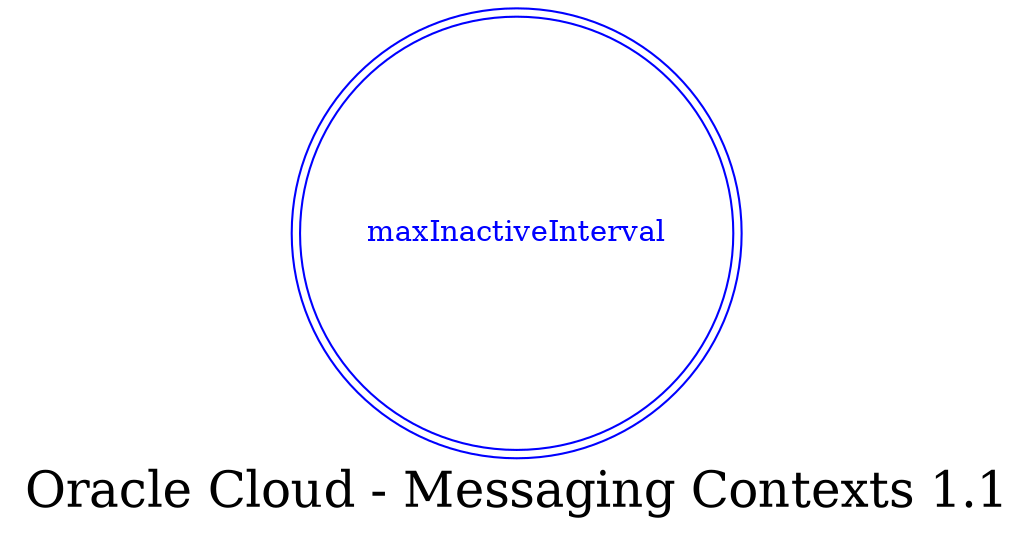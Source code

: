 digraph LexiconGraph {
graph[label="Oracle Cloud - Messaging Contexts 1.1", fontsize=24]
splines=true
"maxInactiveInterval" [color=blue, fontcolor=blue, shape=doublecircle]
}
